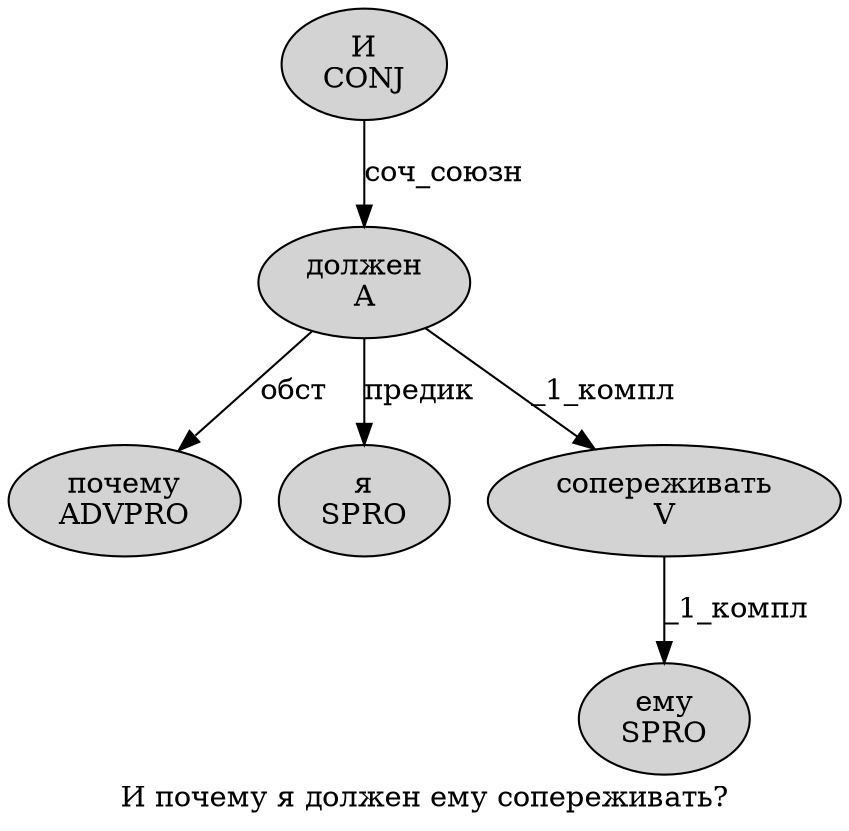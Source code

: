 digraph SENTENCE_4291 {
	graph [label="И почему я должен ему сопереживать?"]
	node [style=filled]
		0 [label="И
CONJ" color="" fillcolor=lightgray penwidth=1 shape=ellipse]
		1 [label="почему
ADVPRO" color="" fillcolor=lightgray penwidth=1 shape=ellipse]
		2 [label="я
SPRO" color="" fillcolor=lightgray penwidth=1 shape=ellipse]
		3 [label="должен
A" color="" fillcolor=lightgray penwidth=1 shape=ellipse]
		4 [label="ему
SPRO" color="" fillcolor=lightgray penwidth=1 shape=ellipse]
		5 [label="сопереживать
V" color="" fillcolor=lightgray penwidth=1 shape=ellipse]
			0 -> 3 [label="соч_союзн"]
			3 -> 1 [label="обст"]
			3 -> 2 [label="предик"]
			3 -> 5 [label="_1_компл"]
			5 -> 4 [label="_1_компл"]
}